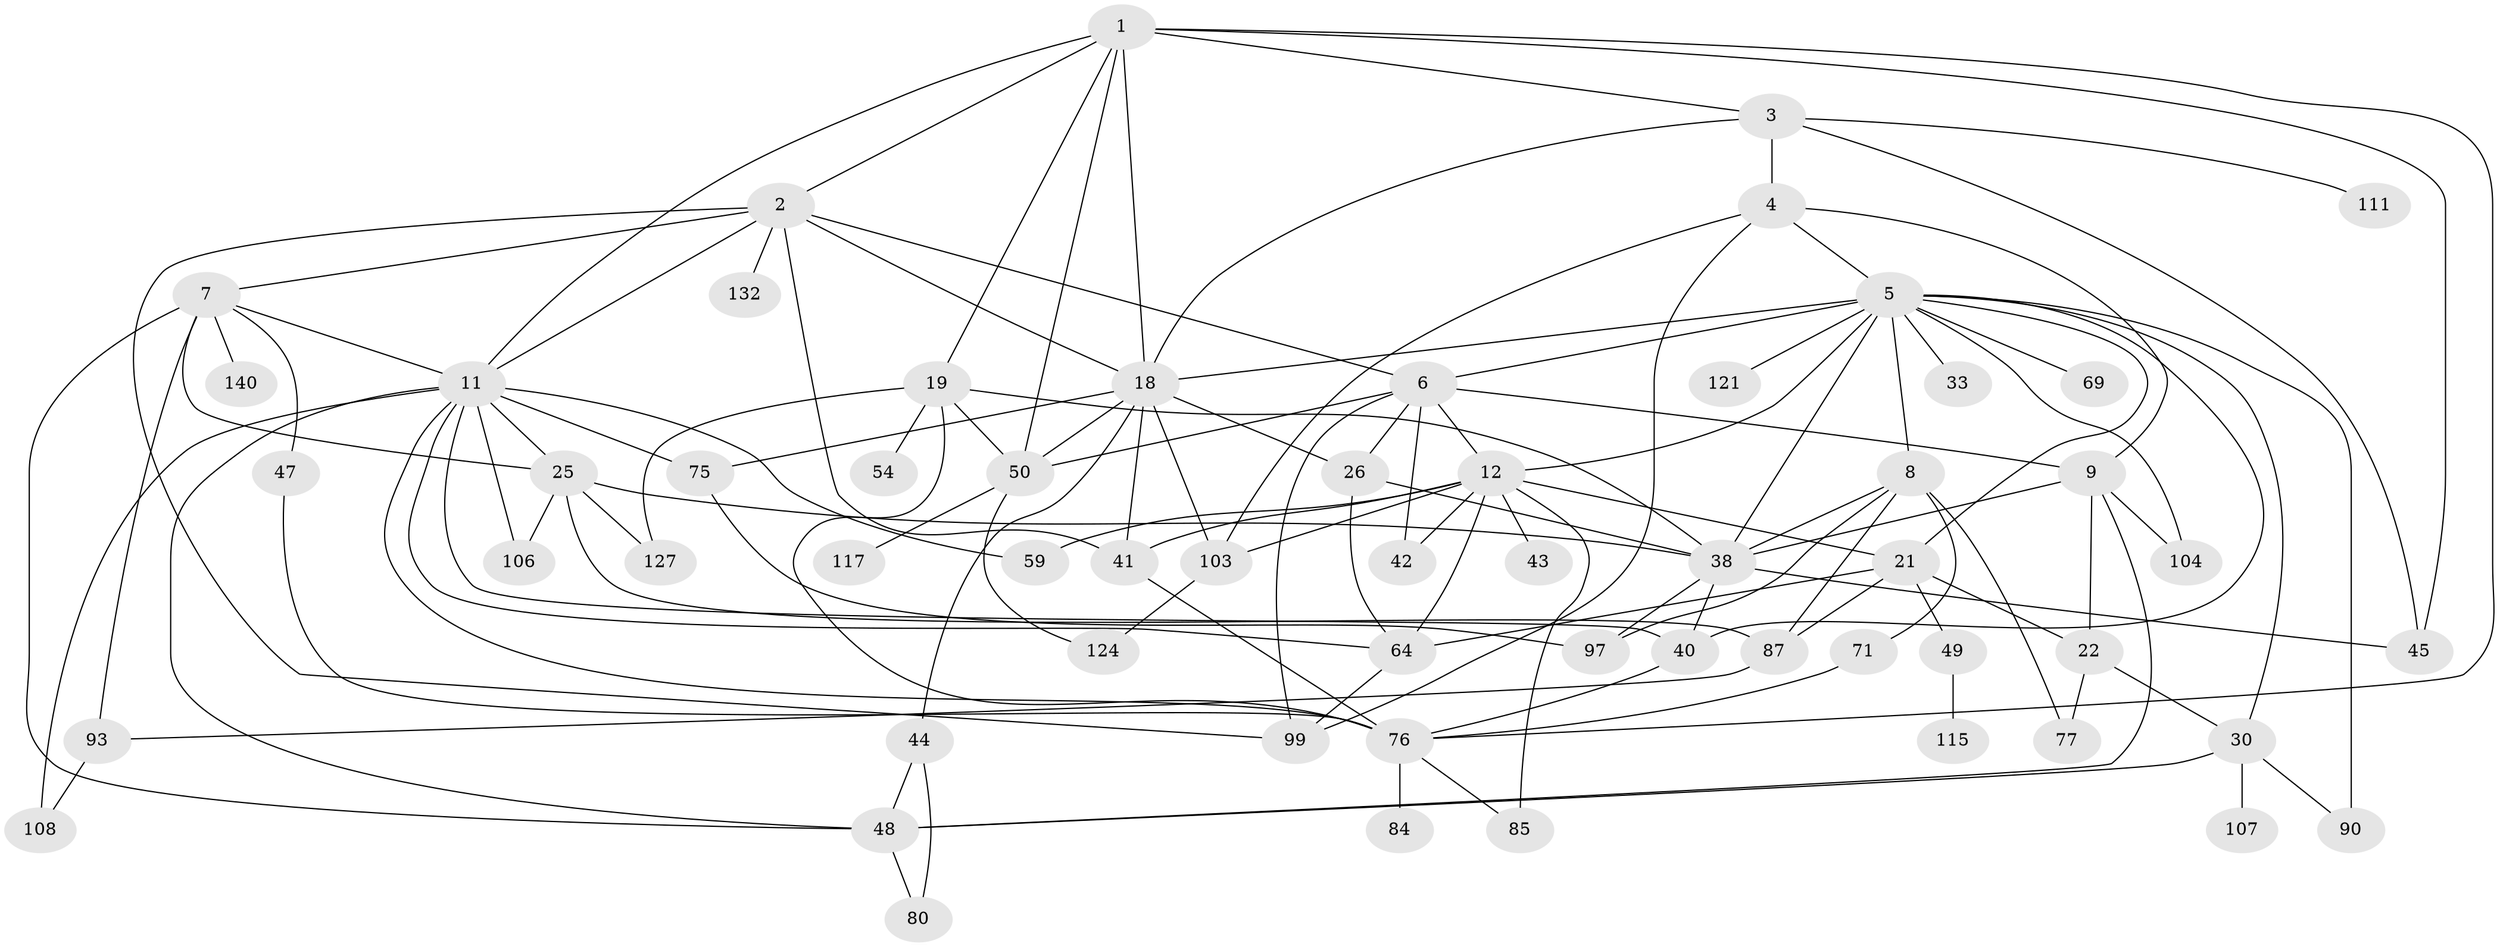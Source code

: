 // original degree distribution, {6: 0.04697986577181208, 5: 0.053691275167785234, 8: 0.006711409395973154, 4: 0.2080536912751678, 7: 0.013422818791946308, 9: 0.006711409395973154, 1: 0.18120805369127516, 10: 0.006711409395973154, 3: 0.174496644295302, 2: 0.30201342281879195}
// Generated by graph-tools (version 1.1) at 2025/17/03/04/25 18:17:09]
// undirected, 59 vertices, 120 edges
graph export_dot {
graph [start="1"]
  node [color=gray90,style=filled];
  1 [super="+32+66"];
  2 [super="+23"];
  3 [super="+63"];
  4;
  5 [super="+15+10"];
  6 [super="+53+24+52"];
  7 [super="+20+28+27"];
  8 [super="+123+67"];
  9 [super="+16"];
  11 [super="+13+82+14"];
  12 [super="+125+17+78"];
  18 [super="+114+46+122+36+128"];
  19 [super="+37+94+31"];
  21 [super="+29+55"];
  22 [super="+72"];
  25 [super="+60"];
  26 [super="+86"];
  30 [super="+74+119"];
  33;
  38 [super="+73"];
  40 [super="+96"];
  41 [super="+89"];
  42 [super="+70"];
  43;
  44 [super="+129"];
  45 [super="+88"];
  47;
  48 [super="+138"];
  49;
  50 [super="+51"];
  54;
  59;
  64 [super="+105+133+95"];
  69 [super="+113"];
  71;
  75 [super="+91"];
  76 [super="+83+92"];
  77 [super="+102+131"];
  80;
  84 [super="+130"];
  85;
  87 [super="+100"];
  90;
  93;
  97;
  99 [super="+134"];
  103;
  104;
  106;
  107;
  108 [super="+148+112"];
  111;
  115;
  117;
  121;
  124;
  127;
  132;
  140;
  1 -- 2;
  1 -- 3;
  1 -- 11;
  1 -- 19;
  1 -- 76;
  1 -- 45;
  1 -- 50;
  1 -- 18;
  2 -- 6;
  2 -- 7;
  2 -- 41;
  2 -- 18;
  2 -- 99;
  2 -- 132;
  2 -- 11;
  3 -- 4;
  3 -- 45;
  3 -- 18;
  3 -- 111;
  4 -- 5;
  4 -- 9;
  4 -- 99;
  4 -- 103;
  5 -- 8;
  5 -- 12 [weight=2];
  5 -- 33;
  5 -- 121;
  5 -- 40;
  5 -- 104;
  5 -- 21;
  5 -- 90 [weight=2];
  5 -- 6;
  5 -- 18 [weight=2];
  5 -- 38;
  5 -- 69;
  5 -- 30;
  6 -- 99;
  6 -- 9;
  6 -- 50;
  6 -- 12 [weight=2];
  6 -- 42;
  6 -- 26;
  7 -- 25;
  7 -- 48;
  7 -- 140;
  7 -- 93 [weight=2];
  7 -- 47;
  7 -- 11;
  8 -- 71;
  8 -- 97;
  8 -- 87;
  8 -- 38;
  8 -- 77;
  9 -- 104;
  9 -- 22;
  9 -- 48;
  9 -- 38;
  11 -- 25;
  11 -- 64;
  11 -- 48;
  11 -- 59;
  11 -- 106;
  11 -- 76;
  11 -- 40;
  11 -- 75;
  11 -- 108;
  12 -- 42;
  12 -- 43;
  12 -- 64;
  12 -- 21 [weight=2];
  12 -- 41 [weight=2];
  12 -- 85;
  12 -- 103;
  12 -- 59;
  18 -- 26;
  18 -- 75;
  18 -- 41;
  18 -- 103;
  18 -- 44;
  18 -- 50;
  19 -- 50;
  19 -- 127;
  19 -- 38;
  19 -- 54;
  19 -- 76;
  21 -- 22;
  21 -- 49;
  21 -- 87;
  21 -- 64;
  22 -- 77;
  22 -- 30;
  25 -- 87;
  25 -- 106;
  25 -- 127;
  25 -- 38;
  26 -- 64;
  26 -- 38;
  30 -- 48;
  30 -- 107;
  30 -- 90;
  38 -- 97;
  38 -- 40;
  38 -- 45;
  40 -- 76;
  41 -- 76;
  44 -- 80;
  44 -- 48;
  47 -- 76;
  48 -- 80;
  49 -- 115;
  50 -- 117;
  50 -- 124;
  64 -- 99;
  71 -- 76;
  75 -- 97;
  76 -- 84 [weight=2];
  76 -- 85;
  87 -- 93;
  93 -- 108;
  103 -- 124;
}
